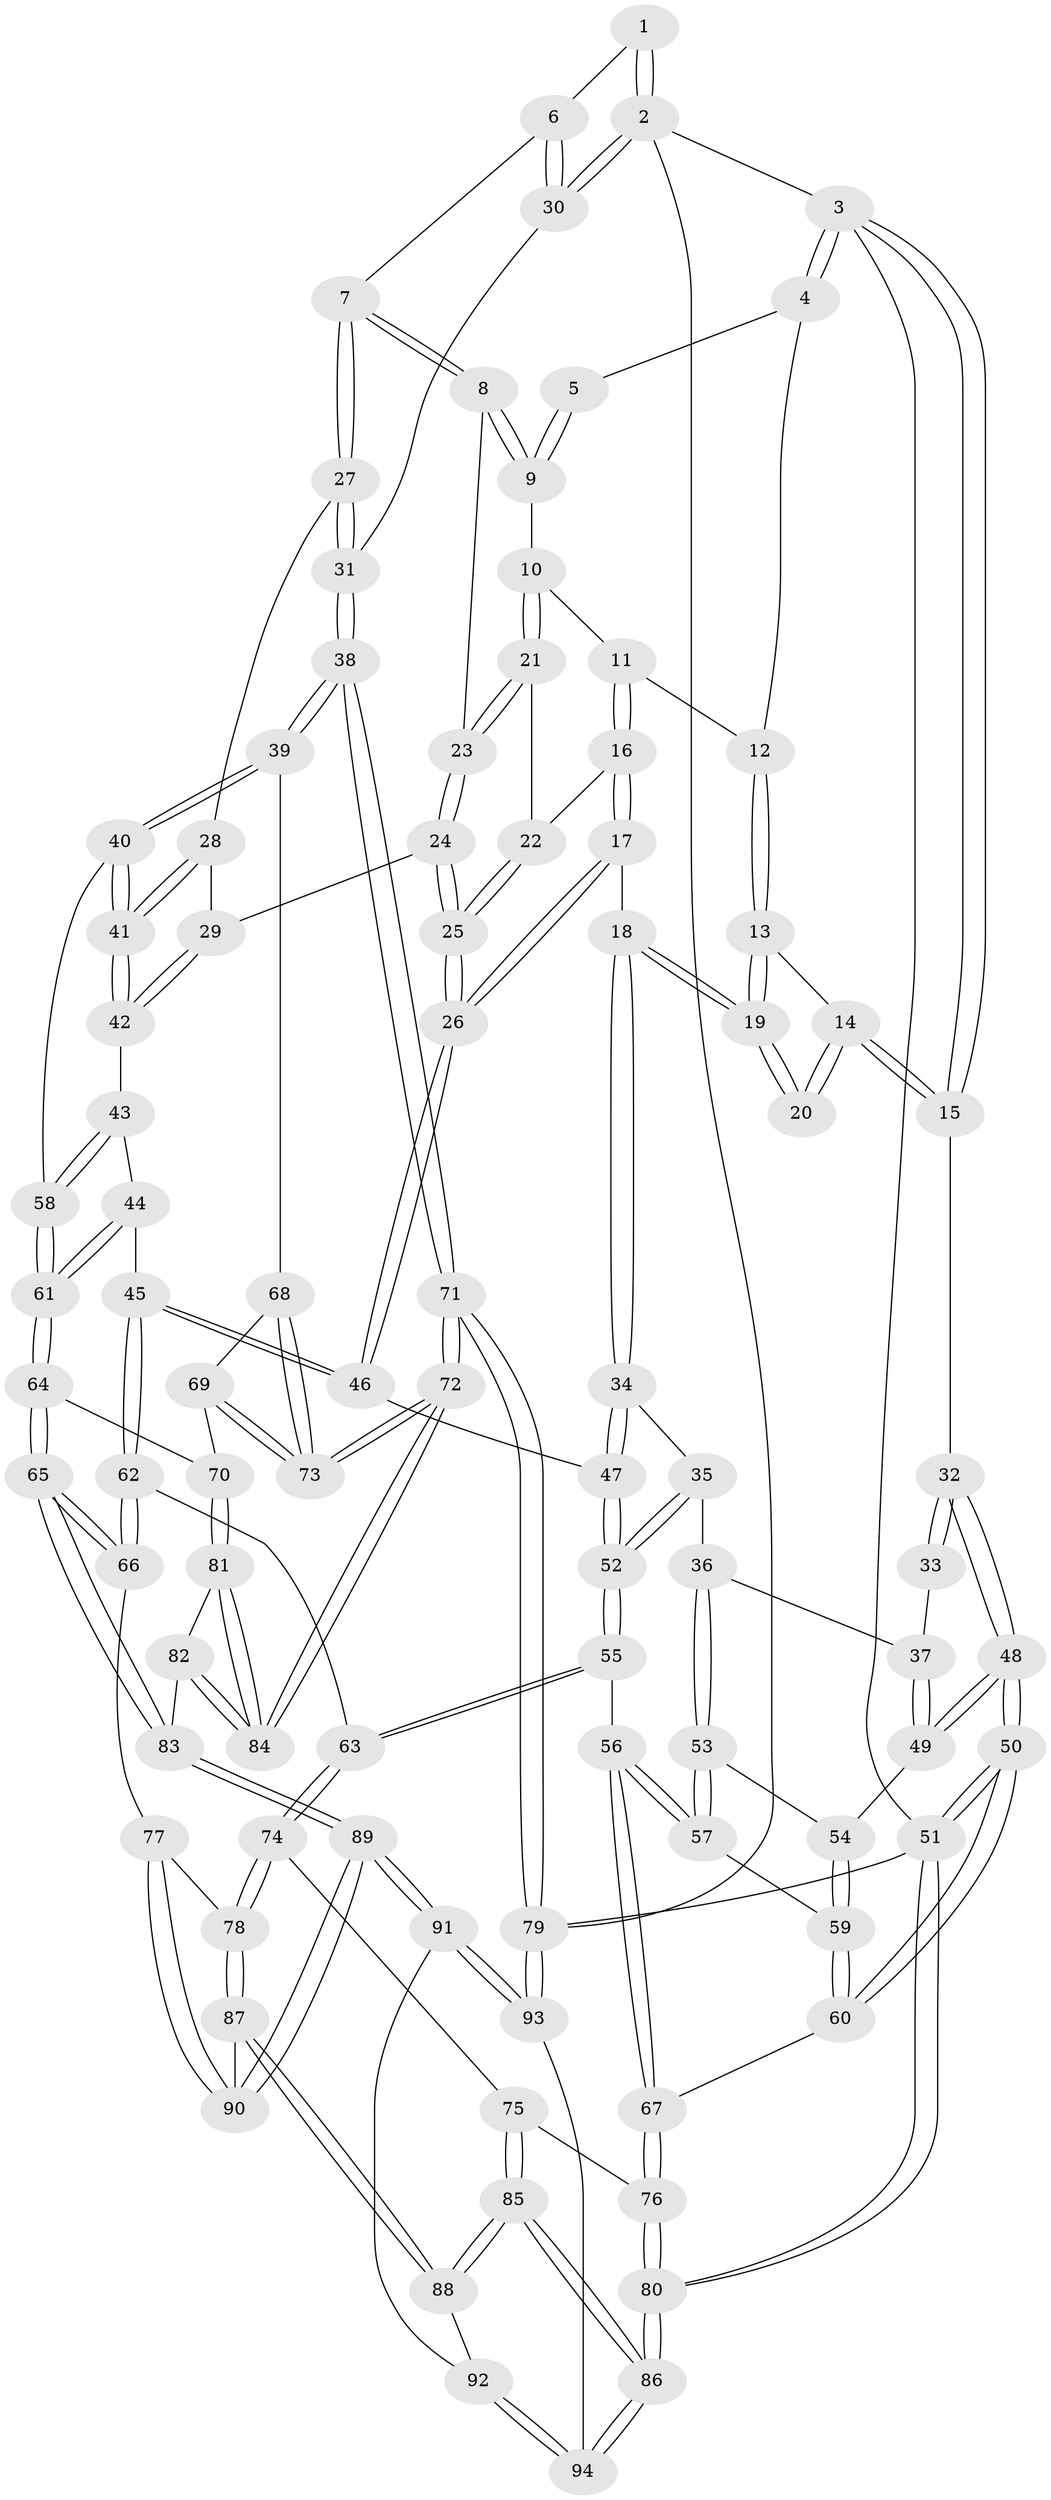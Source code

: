 // Generated by graph-tools (version 1.1) at 2025/16/03/09/25 04:16:50]
// undirected, 94 vertices, 232 edges
graph export_dot {
graph [start="1"]
  node [color=gray90,style=filled];
  1 [pos="+0.9426094429007346+0"];
  2 [pos="+1+0"];
  3 [pos="+0+0"];
  4 [pos="+0.2963251398995774+0"];
  5 [pos="+0.6369030652195131+0"];
  6 [pos="+0.8193927824159815+0.18033171752821467"];
  7 [pos="+0.8159492429940429+0.1837611468975338"];
  8 [pos="+0.6606555011737044+0.06212012656880322"];
  9 [pos="+0.6401191760734474+0.03789551183382078"];
  10 [pos="+0.5255848333637556+0.09577263127988626"];
  11 [pos="+0.3902029763561878+0.01849525148363214"];
  12 [pos="+0.30885029019477+0"];
  13 [pos="+0.2544584353218598+0.04591901679993656"];
  14 [pos="+0.07929128049950805+0.06414995363966321"];
  15 [pos="+0+0"];
  16 [pos="+0.3874678652036205+0.19798920887536076"];
  17 [pos="+0.37358708390641+0.21163113507818893"];
  18 [pos="+0.27295010383457324+0.2580885068975724"];
  19 [pos="+0.22374699336351034+0.22097786237413888"];
  20 [pos="+0.19219895506941537+0.22201102254717708"];
  21 [pos="+0.5093090972478108+0.1379511690173133"];
  22 [pos="+0.4631117278808987+0.17539770618469588"];
  23 [pos="+0.579947589115445+0.24394970894076598"];
  24 [pos="+0.5878930361570828+0.2866182513059492"];
  25 [pos="+0.5467342376723082+0.3316232350168036"];
  26 [pos="+0.5423062508868716+0.33928132907722186"];
  27 [pos="+0.8155678937692443+0.19048434865125563"];
  28 [pos="+0.8106679538791411+0.1993021374402584"];
  29 [pos="+0.7661795312384775+0.25092609999834864"];
  30 [pos="+1+0"];
  31 [pos="+1+0.4382015298432681"];
  32 [pos="+0+0"];
  33 [pos="+0.18001810813456806+0.22628511849852162"];
  34 [pos="+0.2743551120482861+0.26351806221916374"];
  35 [pos="+0.2208400419549586+0.42220623267170365"];
  36 [pos="+0.21947914057457335+0.4230161538180833"];
  37 [pos="+0.049845686898644055+0.32633204306754604"];
  38 [pos="+1+0.4950755490081592"];
  39 [pos="+1+0.509083019491585"];
  40 [pos="+0.9663624810872261+0.50942051384455"];
  41 [pos="+0.9084434181660718+0.4509002148949414"];
  42 [pos="+0.7498194219761677+0.3794328205024801"];
  43 [pos="+0.7172937856938746+0.4282955328712435"];
  44 [pos="+0.6990723516703218+0.4464937231664978"];
  45 [pos="+0.5629945228309245+0.4751867479535053"];
  46 [pos="+0.524433881942881+0.41217585114178884"];
  47 [pos="+0.4125052401999788+0.40184257130838075"];
  48 [pos="+0+0.365893063900581"];
  49 [pos="+0+0.37166474802949623"];
  50 [pos="+0+0.7592447046298777"];
  51 [pos="+0+1"];
  52 [pos="+0.323712117160933+0.5019064146303106"];
  53 [pos="+0.17684007441526114+0.4616670192189408"];
  54 [pos="+0.06552567152806965+0.45092526053839804"];
  55 [pos="+0.32243343073013586+0.5908404102593607"];
  56 [pos="+0.20386378075048198+0.5973887835762578"];
  57 [pos="+0.18919195437202194+0.5754092067635406"];
  58 [pos="+0.9306620860025958+0.526219276490158"];
  59 [pos="+0.07994383428071808+0.5466952467547714"];
  60 [pos="+0.011210154071117862+0.6368007870340664"];
  61 [pos="+0.8108996803634385+0.602273431829276"];
  62 [pos="+0.5523848492760566+0.5588921919609797"];
  63 [pos="+0.33312692417378204+0.600673338110527"];
  64 [pos="+0.7970495986058236+0.6254474200664848"];
  65 [pos="+0.6509601096245217+0.7029687068894893"];
  66 [pos="+0.5867932932114138+0.640664326849132"];
  67 [pos="+0.17156890571467198+0.6481489440139344"];
  68 [pos="+0.9343834940392765+0.6527578736612312"];
  69 [pos="+0.8821257987226867+0.7121716472111606"];
  70 [pos="+0.8322213432454549+0.6714421378415195"];
  71 [pos="+1+1"];
  72 [pos="+1+1"];
  73 [pos="+0.91267379488699+0.7437288477482317"];
  74 [pos="+0.3413606157357043+0.6608613598211691"];
  75 [pos="+0.28451046270991914+0.731171914052808"];
  76 [pos="+0.17395815563903985+0.6903547695791578"];
  77 [pos="+0.5494434661134541+0.66196719859691"];
  78 [pos="+0.4034353973558557+0.7232011569611276"];
  79 [pos="+1+1"];
  80 [pos="+0+1"];
  81 [pos="+0.828723275987677+0.7447488728470519"];
  82 [pos="+0.7007739700206994+0.8138611613348002"];
  83 [pos="+0.6546710912186401+0.792910318228112"];
  84 [pos="+0.8811896470643598+0.9072300670971241"];
  85 [pos="+0.2609953100953454+0.9221301929188594"];
  86 [pos="+0.003986444880219101+1"];
  87 [pos="+0.4123039638753663+0.8188621461958655"];
  88 [pos="+0.39811673500410233+0.8374243651740995"];
  89 [pos="+0.6312313388349776+0.8224585512971073"];
  90 [pos="+0.4398609796448574+0.815110536987013"];
  91 [pos="+0.6050032098130096+0.9142420879452104"];
  92 [pos="+0.48227630084348094+0.9142035831826587"];
  93 [pos="+0.6215156851868018+1"];
  94 [pos="+0.32607401843221995+1"];
  1 -- 2;
  1 -- 2;
  1 -- 6;
  2 -- 3;
  2 -- 30;
  2 -- 30;
  2 -- 79;
  3 -- 4;
  3 -- 4;
  3 -- 15;
  3 -- 15;
  3 -- 51;
  4 -- 5;
  4 -- 12;
  5 -- 9;
  5 -- 9;
  6 -- 7;
  6 -- 30;
  6 -- 30;
  7 -- 8;
  7 -- 8;
  7 -- 27;
  7 -- 27;
  8 -- 9;
  8 -- 9;
  8 -- 23;
  9 -- 10;
  10 -- 11;
  10 -- 21;
  10 -- 21;
  11 -- 12;
  11 -- 16;
  11 -- 16;
  12 -- 13;
  12 -- 13;
  13 -- 14;
  13 -- 19;
  13 -- 19;
  14 -- 15;
  14 -- 15;
  14 -- 20;
  14 -- 20;
  15 -- 32;
  16 -- 17;
  16 -- 17;
  16 -- 22;
  17 -- 18;
  17 -- 26;
  17 -- 26;
  18 -- 19;
  18 -- 19;
  18 -- 34;
  18 -- 34;
  19 -- 20;
  19 -- 20;
  21 -- 22;
  21 -- 23;
  21 -- 23;
  22 -- 25;
  22 -- 25;
  23 -- 24;
  23 -- 24;
  24 -- 25;
  24 -- 25;
  24 -- 29;
  25 -- 26;
  25 -- 26;
  26 -- 46;
  26 -- 46;
  27 -- 28;
  27 -- 31;
  27 -- 31;
  28 -- 29;
  28 -- 41;
  28 -- 41;
  29 -- 42;
  29 -- 42;
  30 -- 31;
  31 -- 38;
  31 -- 38;
  32 -- 33;
  32 -- 33;
  32 -- 48;
  32 -- 48;
  33 -- 37;
  34 -- 35;
  34 -- 47;
  34 -- 47;
  35 -- 36;
  35 -- 52;
  35 -- 52;
  36 -- 37;
  36 -- 53;
  36 -- 53;
  37 -- 49;
  37 -- 49;
  38 -- 39;
  38 -- 39;
  38 -- 71;
  38 -- 71;
  39 -- 40;
  39 -- 40;
  39 -- 68;
  40 -- 41;
  40 -- 41;
  40 -- 58;
  41 -- 42;
  41 -- 42;
  42 -- 43;
  43 -- 44;
  43 -- 58;
  43 -- 58;
  44 -- 45;
  44 -- 61;
  44 -- 61;
  45 -- 46;
  45 -- 46;
  45 -- 62;
  45 -- 62;
  46 -- 47;
  47 -- 52;
  47 -- 52;
  48 -- 49;
  48 -- 49;
  48 -- 50;
  48 -- 50;
  49 -- 54;
  50 -- 51;
  50 -- 51;
  50 -- 60;
  50 -- 60;
  51 -- 80;
  51 -- 80;
  51 -- 79;
  52 -- 55;
  52 -- 55;
  53 -- 54;
  53 -- 57;
  53 -- 57;
  54 -- 59;
  54 -- 59;
  55 -- 56;
  55 -- 63;
  55 -- 63;
  56 -- 57;
  56 -- 57;
  56 -- 67;
  56 -- 67;
  57 -- 59;
  58 -- 61;
  58 -- 61;
  59 -- 60;
  59 -- 60;
  60 -- 67;
  61 -- 64;
  61 -- 64;
  62 -- 63;
  62 -- 66;
  62 -- 66;
  63 -- 74;
  63 -- 74;
  64 -- 65;
  64 -- 65;
  64 -- 70;
  65 -- 66;
  65 -- 66;
  65 -- 83;
  65 -- 83;
  66 -- 77;
  67 -- 76;
  67 -- 76;
  68 -- 69;
  68 -- 73;
  68 -- 73;
  69 -- 70;
  69 -- 73;
  69 -- 73;
  70 -- 81;
  70 -- 81;
  71 -- 72;
  71 -- 72;
  71 -- 79;
  71 -- 79;
  72 -- 73;
  72 -- 73;
  72 -- 84;
  72 -- 84;
  74 -- 75;
  74 -- 78;
  74 -- 78;
  75 -- 76;
  75 -- 85;
  75 -- 85;
  76 -- 80;
  76 -- 80;
  77 -- 78;
  77 -- 90;
  77 -- 90;
  78 -- 87;
  78 -- 87;
  79 -- 93;
  79 -- 93;
  80 -- 86;
  80 -- 86;
  81 -- 82;
  81 -- 84;
  81 -- 84;
  82 -- 83;
  82 -- 84;
  82 -- 84;
  83 -- 89;
  83 -- 89;
  85 -- 86;
  85 -- 86;
  85 -- 88;
  85 -- 88;
  86 -- 94;
  86 -- 94;
  87 -- 88;
  87 -- 88;
  87 -- 90;
  88 -- 92;
  89 -- 90;
  89 -- 90;
  89 -- 91;
  89 -- 91;
  91 -- 92;
  91 -- 93;
  91 -- 93;
  92 -- 94;
  92 -- 94;
  93 -- 94;
}
